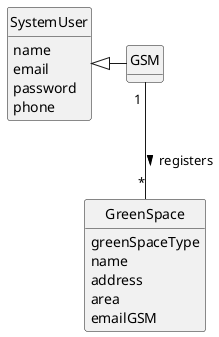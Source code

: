 @startuml
skinparam monochrome true
skinparam packageStyle rectangle
skinparam shadowing false

'left to right direction

skinparam classAttributeIconSize 0

hide circle
hide methods



class SystemUser {
    name
    email
    password
    phone

}

class GreenSpace {
       greenSpaceType
       name
       address
       area
       emailGSM
}


class GSM {

}

SystemUser <|- GSM

GSM "1 " -- "*" GreenSpace :  registers >

@enduml